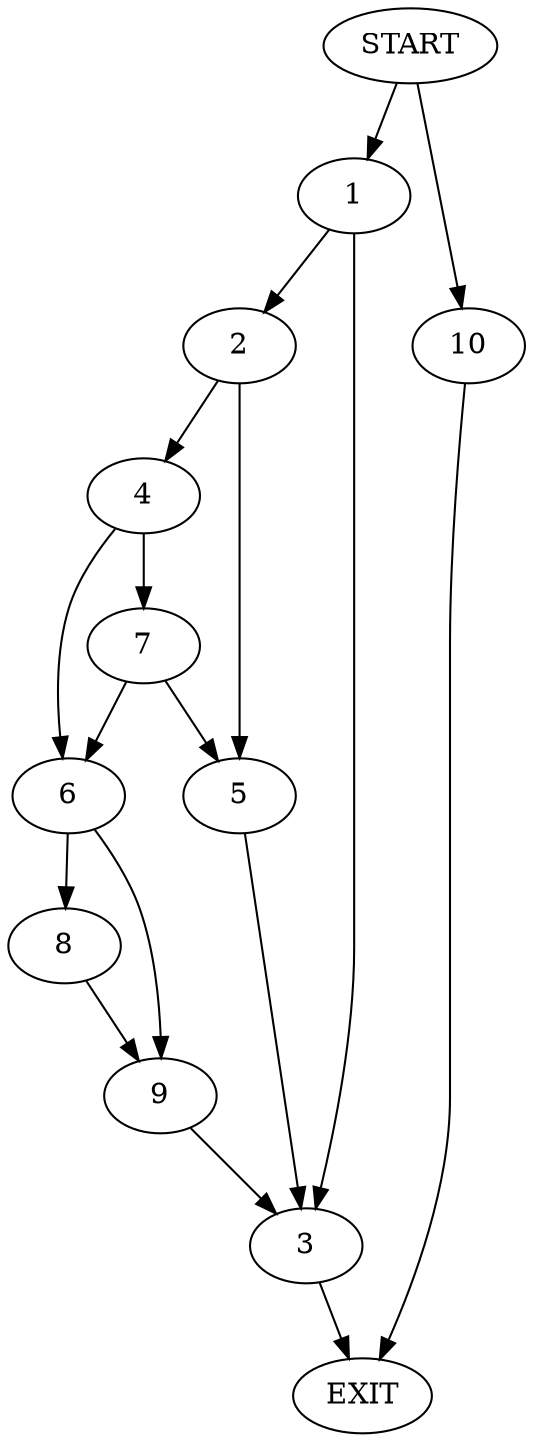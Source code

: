 digraph {
0 [label="START"]
11 [label="EXIT"]
0 -> 1
1 -> 2
1 -> 3
3 -> 11
2 -> 4
2 -> 5
4 -> 6
4 -> 7
5 -> 3
7 -> 6
7 -> 5
6 -> 8
6 -> 9
9 -> 3
8 -> 9
0 -> 10
10 -> 11
}
